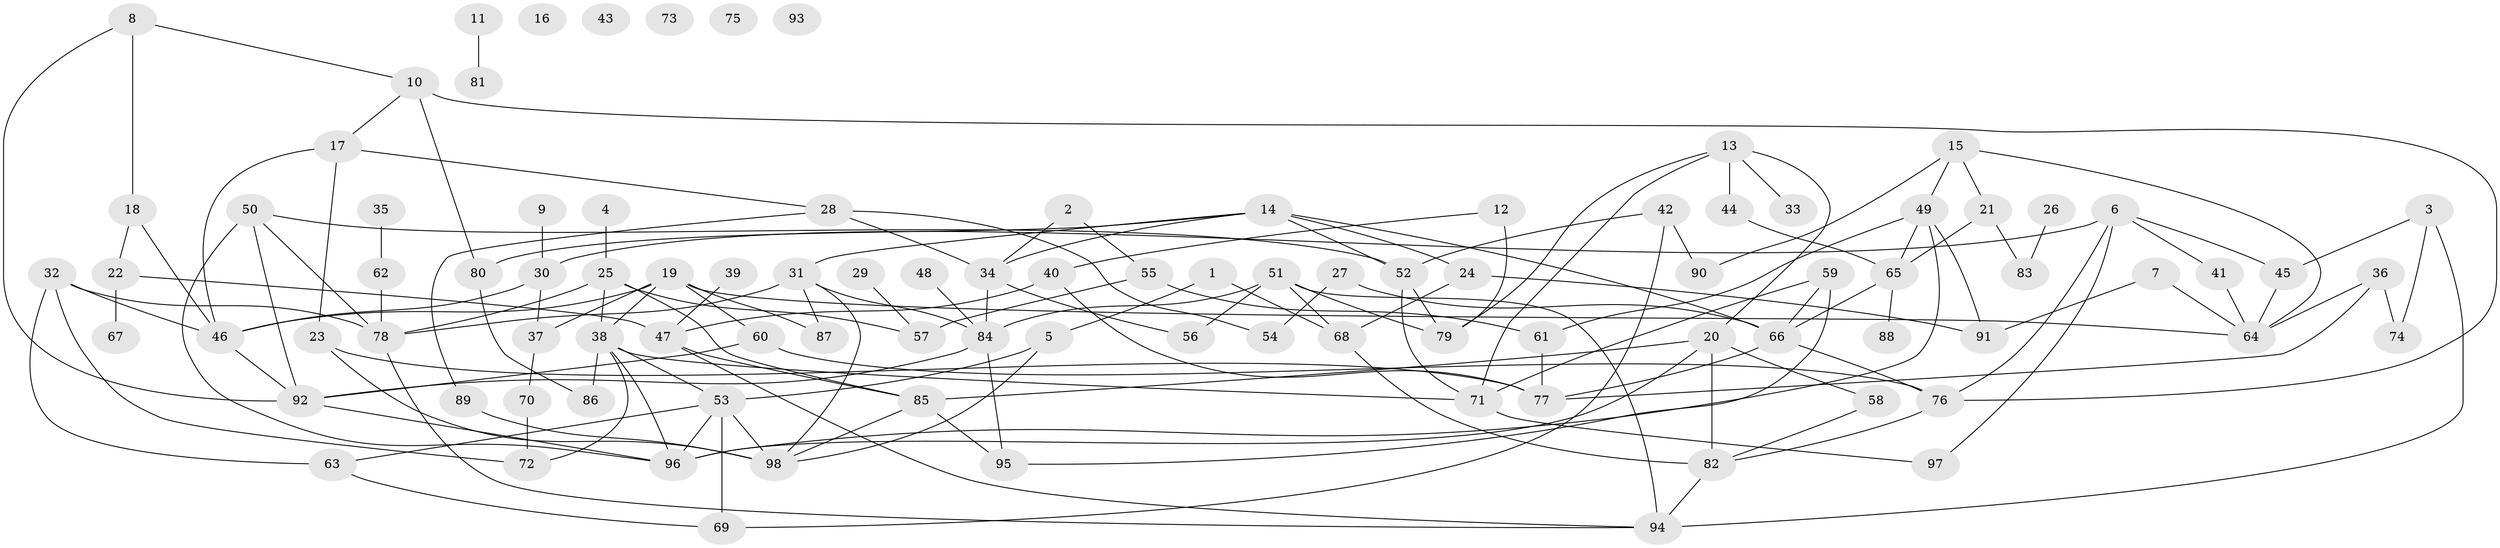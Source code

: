 // coarse degree distribution, {3: 0.14285714285714285, 2: 0.15873015873015872, 4: 0.031746031746031744, 7: 0.15873015873015872, 1: 0.12698412698412698, 0: 0.09523809523809523, 5: 0.15873015873015872, 6: 0.047619047619047616, 9: 0.047619047619047616, 8: 0.031746031746031744}
// Generated by graph-tools (version 1.1) at 2025/41/03/06/25 10:41:21]
// undirected, 98 vertices, 158 edges
graph export_dot {
graph [start="1"]
  node [color=gray90,style=filled];
  1;
  2;
  3;
  4;
  5;
  6;
  7;
  8;
  9;
  10;
  11;
  12;
  13;
  14;
  15;
  16;
  17;
  18;
  19;
  20;
  21;
  22;
  23;
  24;
  25;
  26;
  27;
  28;
  29;
  30;
  31;
  32;
  33;
  34;
  35;
  36;
  37;
  38;
  39;
  40;
  41;
  42;
  43;
  44;
  45;
  46;
  47;
  48;
  49;
  50;
  51;
  52;
  53;
  54;
  55;
  56;
  57;
  58;
  59;
  60;
  61;
  62;
  63;
  64;
  65;
  66;
  67;
  68;
  69;
  70;
  71;
  72;
  73;
  74;
  75;
  76;
  77;
  78;
  79;
  80;
  81;
  82;
  83;
  84;
  85;
  86;
  87;
  88;
  89;
  90;
  91;
  92;
  93;
  94;
  95;
  96;
  97;
  98;
  1 -- 5;
  1 -- 68;
  2 -- 34;
  2 -- 55;
  3 -- 45;
  3 -- 74;
  3 -- 94;
  4 -- 25;
  5 -- 53;
  5 -- 98;
  6 -- 30;
  6 -- 41;
  6 -- 45;
  6 -- 76;
  6 -- 97;
  7 -- 64;
  7 -- 91;
  8 -- 10;
  8 -- 18;
  8 -- 92;
  9 -- 30;
  10 -- 17;
  10 -- 76;
  10 -- 80;
  11 -- 81;
  12 -- 40;
  12 -- 79;
  13 -- 20;
  13 -- 33;
  13 -- 44;
  13 -- 71;
  13 -- 79;
  14 -- 24;
  14 -- 31;
  14 -- 34;
  14 -- 52;
  14 -- 66;
  14 -- 80;
  15 -- 21;
  15 -- 49;
  15 -- 64;
  15 -- 90;
  17 -- 23;
  17 -- 28;
  17 -- 46;
  18 -- 22;
  18 -- 46;
  19 -- 37;
  19 -- 38;
  19 -- 46;
  19 -- 60;
  19 -- 64;
  19 -- 87;
  20 -- 58;
  20 -- 82;
  20 -- 85;
  20 -- 96;
  21 -- 65;
  21 -- 83;
  22 -- 47;
  22 -- 67;
  23 -- 77;
  23 -- 98;
  24 -- 68;
  24 -- 91;
  25 -- 38;
  25 -- 57;
  25 -- 78;
  25 -- 85;
  26 -- 83;
  27 -- 54;
  27 -- 66;
  28 -- 34;
  28 -- 54;
  28 -- 89;
  29 -- 57;
  30 -- 37;
  30 -- 46;
  31 -- 78;
  31 -- 84;
  31 -- 87;
  31 -- 98;
  32 -- 46;
  32 -- 63;
  32 -- 72;
  32 -- 78;
  34 -- 56;
  34 -- 84;
  35 -- 62;
  36 -- 64;
  36 -- 74;
  36 -- 77;
  37 -- 70;
  38 -- 53;
  38 -- 71;
  38 -- 72;
  38 -- 86;
  38 -- 96;
  39 -- 47;
  40 -- 47;
  40 -- 77;
  41 -- 64;
  42 -- 52;
  42 -- 69;
  42 -- 90;
  44 -- 65;
  45 -- 64;
  46 -- 92;
  47 -- 85;
  47 -- 94;
  48 -- 84;
  49 -- 61;
  49 -- 65;
  49 -- 91;
  49 -- 96;
  50 -- 52;
  50 -- 78;
  50 -- 92;
  50 -- 96;
  51 -- 56;
  51 -- 68;
  51 -- 79;
  51 -- 84;
  51 -- 94;
  52 -- 71;
  52 -- 79;
  53 -- 63;
  53 -- 69;
  53 -- 96;
  53 -- 98;
  55 -- 57;
  55 -- 61;
  58 -- 82;
  59 -- 66;
  59 -- 71;
  59 -- 95;
  60 -- 76;
  60 -- 92;
  61 -- 77;
  62 -- 78;
  63 -- 69;
  65 -- 66;
  65 -- 88;
  66 -- 76;
  66 -- 77;
  68 -- 82;
  70 -- 72;
  71 -- 97;
  76 -- 82;
  78 -- 94;
  80 -- 86;
  82 -- 94;
  84 -- 92;
  84 -- 95;
  85 -- 95;
  85 -- 98;
  89 -- 98;
  92 -- 96;
}
